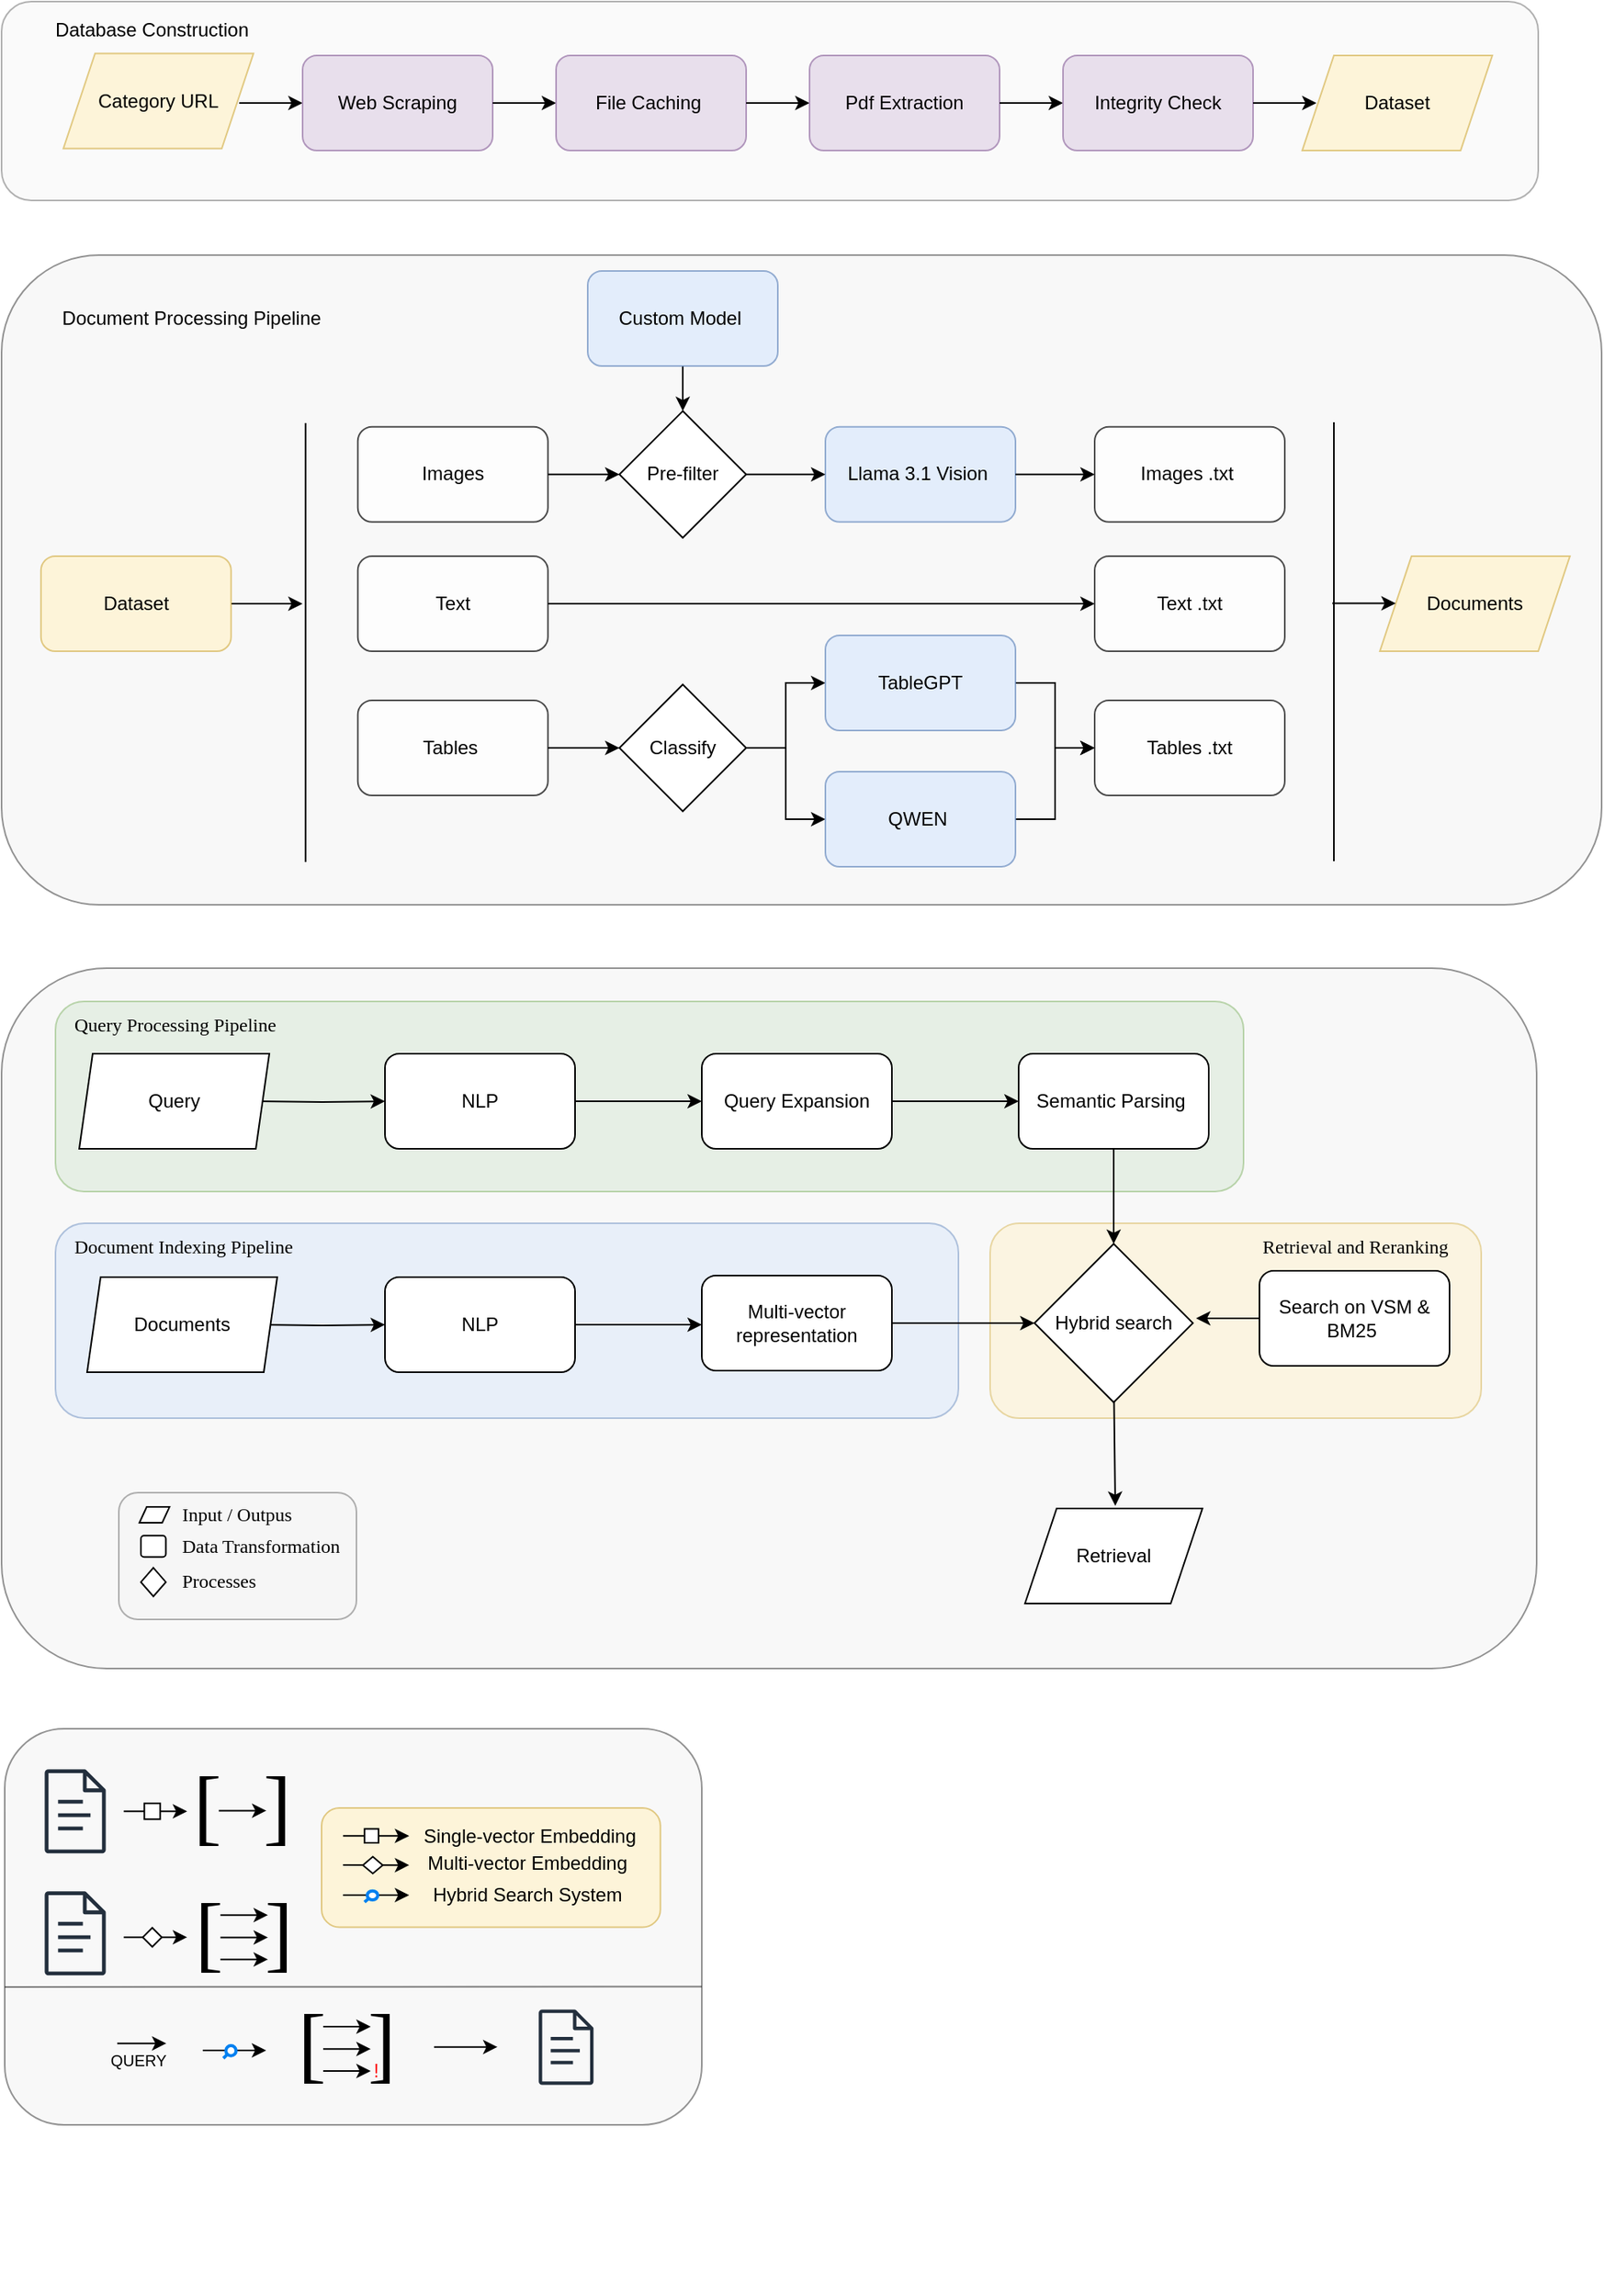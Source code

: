 <mxfile version="27.0.9">
  <diagram name="Página-1" id="9TRWObe3B7G4mXNbDQ2t">
    <mxGraphModel dx="2588" dy="1091" grid="0" gridSize="10" guides="1" tooltips="1" connect="1" arrows="1" fold="1" page="0" pageScale="1" pageWidth="827" pageHeight="1169" math="0" shadow="0">
      <root>
        <mxCell id="0" />
        <mxCell id="1" parent="0" />
        <mxCell id="nS5MFBgoYAv2HSP_2dkH-104" value="" style="rounded=1;whiteSpace=wrap;html=1;fillColor=#f5f5f5;fontColor=#333333;strokeColor=#666666;opacity=70;" parent="1" vertex="1">
          <mxGeometry x="-1120" y="-10" width="1010" height="410" as="geometry" />
        </mxCell>
        <mxCell id="nS5MFBgoYAv2HSP_2dkH-17" value="" style="group" parent="1" vertex="1" connectable="0">
          <mxGeometry x="-1120" y="-170" width="970" height="125.5" as="geometry" />
        </mxCell>
        <mxCell id="nS5MFBgoYAv2HSP_2dkH-12" value="" style="rounded=1;whiteSpace=wrap;html=1;fillColor=#f5f5f5;strokeColor=#666666;opacity=50;fontColor=#333333;" parent="nS5MFBgoYAv2HSP_2dkH-17" vertex="1">
          <mxGeometry width="970" height="125.5" as="geometry" />
        </mxCell>
        <mxCell id="nS5MFBgoYAv2HSP_2dkH-15" value="" style="group" parent="nS5MFBgoYAv2HSP_2dkH-17" vertex="1" connectable="0">
          <mxGeometry x="30" y="34" width="920" height="60" as="geometry" />
        </mxCell>
        <mxCell id="nS5MFBgoYAv2HSP_2dkH-2" value="" style="endArrow=classic;html=1;rounded=0;exitX=1;exitY=0.5;exitDx=0;exitDy=0;" parent="nS5MFBgoYAv2HSP_2dkH-15" edge="1">
          <mxGeometry width="50" height="50" relative="1" as="geometry">
            <mxPoint x="120" y="30.0" as="sourcePoint" />
            <mxPoint x="160" y="30" as="targetPoint" />
          </mxGeometry>
        </mxCell>
        <mxCell id="nS5MFBgoYAv2HSP_2dkH-3" value="Web Scraping" style="rounded=1;whiteSpace=wrap;html=1;fillColor=#e1d5e7;strokeColor=#9673a6;opacity=70;" parent="nS5MFBgoYAv2HSP_2dkH-15" vertex="1">
          <mxGeometry x="160" width="120" height="60" as="geometry" />
        </mxCell>
        <mxCell id="nS5MFBgoYAv2HSP_2dkH-4" value="" style="endArrow=classic;html=1;rounded=0;exitX=1;exitY=0.5;exitDx=0;exitDy=0;" parent="nS5MFBgoYAv2HSP_2dkH-15" edge="1">
          <mxGeometry width="50" height="50" relative="1" as="geometry">
            <mxPoint x="280" y="30" as="sourcePoint" />
            <mxPoint x="320" y="30" as="targetPoint" />
          </mxGeometry>
        </mxCell>
        <mxCell id="nS5MFBgoYAv2HSP_2dkH-5" value="File Caching&amp;nbsp;" style="rounded=1;whiteSpace=wrap;html=1;fillColor=#e1d5e7;strokeColor=#9673a6;opacity=70;" parent="nS5MFBgoYAv2HSP_2dkH-15" vertex="1">
          <mxGeometry x="320" width="120" height="60" as="geometry" />
        </mxCell>
        <mxCell id="nS5MFBgoYAv2HSP_2dkH-6" value="" style="endArrow=classic;html=1;rounded=0;exitX=1;exitY=0.5;exitDx=0;exitDy=0;" parent="nS5MFBgoYAv2HSP_2dkH-15" edge="1">
          <mxGeometry width="50" height="50" relative="1" as="geometry">
            <mxPoint x="440" y="30" as="sourcePoint" />
            <mxPoint x="480" y="30" as="targetPoint" />
          </mxGeometry>
        </mxCell>
        <mxCell id="nS5MFBgoYAv2HSP_2dkH-7" value="Pdf Extraction" style="rounded=1;whiteSpace=wrap;html=1;fillColor=#e1d5e7;strokeColor=#9673a6;opacity=70;" parent="nS5MFBgoYAv2HSP_2dkH-15" vertex="1">
          <mxGeometry x="480" width="120" height="60" as="geometry" />
        </mxCell>
        <mxCell id="nS5MFBgoYAv2HSP_2dkH-8" value="" style="endArrow=classic;html=1;rounded=0;exitX=1;exitY=0.5;exitDx=0;exitDy=0;" parent="nS5MFBgoYAv2HSP_2dkH-15" edge="1">
          <mxGeometry width="50" height="50" relative="1" as="geometry">
            <mxPoint x="600" y="30" as="sourcePoint" />
            <mxPoint x="640" y="30" as="targetPoint" />
          </mxGeometry>
        </mxCell>
        <mxCell id="nS5MFBgoYAv2HSP_2dkH-9" value="Integrity Check&lt;span style=&quot;color: rgba(0, 0, 0, 0); font-family: monospace; font-size: 0px; text-align: start; text-wrap-mode: nowrap;&quot;&gt;%3CmxGraphModel%3E%3Croot%3E%3CmxCell%20id%3D%220%22%2F%3E%3CmxCell%20id%3D%221%22%20parent%3D%220%22%2F%3E%3CmxCell%20id%3D%222%22%20value%3D%22%22%20style%3D%22endArrow%3Dclassic%3Bhtml%3D1%3Brounded%3D0%3BexitX%3D1%3BexitY%3D0.5%3BexitDx%3D0%3BexitDy%3D0%3B%22%20edge%3D%221%22%20parent%3D%221%22%3E%3CmxGeometry%20width%3D%2250%22%20height%3D%2250%22%20relative%3D%221%22%20as%3D%22geometry%22%3E%3CmxPoint%20x%3D%22-480%22%20y%3D%22-10%22%20as%3D%22sourcePoint%22%2F%3E%3CmxPoint%20x%3D%22-440%22%20y%3D%22-10%22%20as%3D%22targetPoint%22%2F%3E%3C%2FmxGeometry%3E%3C%2FmxCell%3E%3CmxCell%20id%3D%223%22%20value%3D%22Web%20Scraping%22%20style%3D%22rounded%3D1%3BwhiteSpace%3Dwrap%3Bhtml%3D1%3B%22%20vertex%3D%221%22%20parent%3D%221%22%3E%3CmxGeometry%20x%3D%22-440%22%20y%3D%22-40%22%20width%3D%22120%22%20height%3D%2260%22%20as%3D%22geometry%22%2F%3E%3C%2FmxCell%3E%3C%2Froot%3E%3C%2FmxGraphModel%3E&lt;/span&gt;" style="rounded=1;whiteSpace=wrap;html=1;fillColor=#e1d5e7;strokeColor=#9673a6;opacity=70;" parent="nS5MFBgoYAv2HSP_2dkH-15" vertex="1">
          <mxGeometry x="640" width="120" height="60" as="geometry" />
        </mxCell>
        <mxCell id="nS5MFBgoYAv2HSP_2dkH-10" value="" style="endArrow=classic;html=1;rounded=0;exitX=1;exitY=0.5;exitDx=0;exitDy=0;" parent="nS5MFBgoYAv2HSP_2dkH-15" edge="1">
          <mxGeometry width="50" height="50" relative="1" as="geometry">
            <mxPoint x="760" y="30" as="sourcePoint" />
            <mxPoint x="800" y="30" as="targetPoint" />
          </mxGeometry>
        </mxCell>
        <mxCell id="nS5MFBgoYAv2HSP_2dkH-16" value="Database Construction" style="text;html=1;align=center;verticalAlign=middle;whiteSpace=wrap;rounded=0;" parent="nS5MFBgoYAv2HSP_2dkH-17" vertex="1">
          <mxGeometry x="20" y="3" width="150" height="30" as="geometry" />
        </mxCell>
        <mxCell id="nS5MFBgoYAv2HSP_2dkH-103" value="Dataset" style="shape=parallelogram;perimeter=parallelogramPerimeter;whiteSpace=wrap;html=1;fixedSize=1;fillColor=#fff2cc;strokeColor=#d6b656;opacity=70;" parent="nS5MFBgoYAv2HSP_2dkH-17" vertex="1">
          <mxGeometry x="821" y="34" width="120" height="60" as="geometry" />
        </mxCell>
        <mxCell id="nS5MFBgoYAv2HSP_2dkH-107" value="Category URL" style="shape=parallelogram;perimeter=parallelogramPerimeter;whiteSpace=wrap;html=1;fixedSize=1;fillColor=#fff2cc;strokeColor=#d6b656;opacity=70;" parent="nS5MFBgoYAv2HSP_2dkH-17" vertex="1">
          <mxGeometry x="39" y="32.75" width="120" height="60" as="geometry" />
        </mxCell>
        <mxCell id="nS5MFBgoYAv2HSP_2dkH-100" style="edgeStyle=orthogonalEdgeStyle;rounded=0;orthogonalLoop=1;jettySize=auto;html=1;" parent="1" source="nS5MFBgoYAv2HSP_2dkH-74" edge="1">
          <mxGeometry relative="1" as="geometry">
            <mxPoint x="-930" y="210" as="targetPoint" />
          </mxGeometry>
        </mxCell>
        <mxCell id="nS5MFBgoYAv2HSP_2dkH-74" value="Dataset" style="rounded=1;whiteSpace=wrap;html=1;fillColor=#fff2cc;strokeColor=#d6b656;opacity=70;" parent="1" vertex="1">
          <mxGeometry x="-1095.13" y="180" width="120" height="60" as="geometry" />
        </mxCell>
        <mxCell id="nS5MFBgoYAv2HSP_2dkH-89" style="edgeStyle=orthogonalEdgeStyle;rounded=0;orthogonalLoop=1;jettySize=auto;html=1;exitX=1;exitY=0.5;exitDx=0;exitDy=0;entryX=0;entryY=0.5;entryDx=0;entryDy=0;" parent="1" source="nS5MFBgoYAv2HSP_2dkH-75" target="nS5MFBgoYAv2HSP_2dkH-78" edge="1">
          <mxGeometry relative="1" as="geometry" />
        </mxCell>
        <mxCell id="nS5MFBgoYAv2HSP_2dkH-75" value="Images" style="rounded=1;whiteSpace=wrap;html=1;opacity=70;" parent="1" vertex="1">
          <mxGeometry x="-895.13" y="98.4" width="120" height="60" as="geometry" />
        </mxCell>
        <mxCell id="nS5MFBgoYAv2HSP_2dkH-76" value="Llama 3.1 Vision&amp;nbsp;" style="rounded=1;whiteSpace=wrap;html=1;opacity=70;fillColor=#dae8fc;strokeColor=#6c8ebf;" parent="1" vertex="1">
          <mxGeometry x="-600.0" y="98.4" width="120" height="60" as="geometry" />
        </mxCell>
        <mxCell id="nS5MFBgoYAv2HSP_2dkH-77" value="Images .txt&amp;nbsp;" style="rounded=1;whiteSpace=wrap;html=1;opacity=70;" parent="1" vertex="1">
          <mxGeometry x="-430.0" y="98.4" width="120" height="60" as="geometry" />
        </mxCell>
        <mxCell id="nS5MFBgoYAv2HSP_2dkH-91" style="edgeStyle=orthogonalEdgeStyle;rounded=0;orthogonalLoop=1;jettySize=auto;html=1;exitX=1;exitY=0.5;exitDx=0;exitDy=0;entryX=0;entryY=0.5;entryDx=0;entryDy=0;" parent="1" source="nS5MFBgoYAv2HSP_2dkH-78" target="nS5MFBgoYAv2HSP_2dkH-76" edge="1">
          <mxGeometry relative="1" as="geometry" />
        </mxCell>
        <mxCell id="nS5MFBgoYAv2HSP_2dkH-78" value="Pre-filter" style="rhombus;whiteSpace=wrap;html=1;" parent="1" vertex="1">
          <mxGeometry x="-730.0" y="88.4" width="80" height="80" as="geometry" />
        </mxCell>
        <mxCell id="nS5MFBgoYAv2HSP_2dkH-87" value="" style="endArrow=none;html=1;rounded=0;" parent="1" edge="1">
          <mxGeometry width="50" height="50" relative="1" as="geometry">
            <mxPoint x="-928.13" y="373" as="sourcePoint" />
            <mxPoint x="-928.13" y="96" as="targetPoint" />
          </mxGeometry>
        </mxCell>
        <mxCell id="nS5MFBgoYAv2HSP_2dkH-90" style="edgeStyle=orthogonalEdgeStyle;rounded=0;orthogonalLoop=1;jettySize=auto;html=1;entryX=0.5;entryY=0;entryDx=0;entryDy=0;" parent="1" source="nS5MFBgoYAv2HSP_2dkH-88" target="nS5MFBgoYAv2HSP_2dkH-78" edge="1">
          <mxGeometry relative="1" as="geometry" />
        </mxCell>
        <mxCell id="nS5MFBgoYAv2HSP_2dkH-88" value="Custom Model&amp;nbsp;" style="rounded=1;whiteSpace=wrap;html=1;opacity=70;fillColor=#dae8fc;strokeColor=#6c8ebf;" parent="1" vertex="1">
          <mxGeometry x="-750.0" y="1.421e-14" width="120" height="60" as="geometry" />
        </mxCell>
        <mxCell id="nS5MFBgoYAv2HSP_2dkH-92" style="edgeStyle=orthogonalEdgeStyle;rounded=0;orthogonalLoop=1;jettySize=auto;html=1;entryX=0;entryY=0.5;entryDx=0;entryDy=0;" parent="1" source="nS5MFBgoYAv2HSP_2dkH-76" target="nS5MFBgoYAv2HSP_2dkH-77" edge="1">
          <mxGeometry relative="1" as="geometry" />
        </mxCell>
        <mxCell id="nS5MFBgoYAv2HSP_2dkH-99" value="" style="endArrow=none;html=1;rounded=0;" parent="1" edge="1">
          <mxGeometry width="50" height="50" relative="1" as="geometry">
            <mxPoint x="-279.0" y="372.5" as="sourcePoint" />
            <mxPoint x="-279.0" y="95.5" as="targetPoint" />
          </mxGeometry>
        </mxCell>
        <mxCell id="nS5MFBgoYAv2HSP_2dkH-102" value="Documents" style="shape=parallelogram;perimeter=parallelogramPerimeter;whiteSpace=wrap;html=1;fixedSize=1;fillColor=#fff2cc;strokeColor=#d6b656;opacity=70;" parent="1" vertex="1">
          <mxGeometry x="-250.0" y="180" width="120" height="60" as="geometry" />
        </mxCell>
        <mxCell id="nS5MFBgoYAv2HSP_2dkH-106" value="" style="group" parent="1" vertex="1" connectable="0">
          <mxGeometry x="-1120" y="440" width="984" height="442" as="geometry" />
        </mxCell>
        <mxCell id="nS5MFBgoYAv2HSP_2dkH-105" value="" style="rounded=1;whiteSpace=wrap;html=1;fillColor=#f5f5f5;fontColor=#333333;strokeColor=#666666;opacity=70;" parent="nS5MFBgoYAv2HSP_2dkH-106" vertex="1">
          <mxGeometry width="969" height="442" as="geometry" />
        </mxCell>
        <mxCell id="yw5ZTXZxJuVr07QJM9iA-20" value="" style="rounded=1;whiteSpace=wrap;html=1;fillColor=#fff2cc;strokeColor=#d6b656;opacity=50;" parent="nS5MFBgoYAv2HSP_2dkH-106" vertex="1">
          <mxGeometry x="624" y="161" width="310" height="123" as="geometry" />
        </mxCell>
        <mxCell id="yw5ZTXZxJuVr07QJM9iA-15" value="" style="rounded=1;whiteSpace=wrap;html=1;fillColor=#dae8fc;strokeColor=#6c8ebf;opacity=50;" parent="nS5MFBgoYAv2HSP_2dkH-106" vertex="1">
          <mxGeometry x="34" y="161" width="570" height="123" as="geometry" />
        </mxCell>
        <mxCell id="yw5ZTXZxJuVr07QJM9iA-14" value="" style="rounded=1;whiteSpace=wrap;html=1;fillColor=#d5e8d4;strokeColor=#82b366;opacity=50;" parent="nS5MFBgoYAv2HSP_2dkH-106" vertex="1">
          <mxGeometry x="34" y="21" width="750" height="120" as="geometry" />
        </mxCell>
        <mxCell id="hebp3AqILq5Dc4OE-bSa-18" style="edgeStyle=orthogonalEdgeStyle;rounded=0;orthogonalLoop=1;jettySize=auto;html=1;exitX=1;exitY=0.5;exitDx=0;exitDy=0;entryX=0;entryY=0.5;entryDx=0;entryDy=0;" parent="nS5MFBgoYAv2HSP_2dkH-106" source="hebp3AqILq5Dc4OE-bSa-4" target="yw5ZTXZxJuVr07QJM9iA-11" edge="1">
          <mxGeometry relative="1" as="geometry">
            <mxPoint x="642" y="224" as="targetPoint" />
          </mxGeometry>
        </mxCell>
        <mxCell id="hebp3AqILq5Dc4OE-bSa-4" value="Multi-vector&lt;div&gt;representation&lt;/div&gt;" style="rounded=1;whiteSpace=wrap;html=1;" parent="nS5MFBgoYAv2HSP_2dkH-106" vertex="1">
          <mxGeometry x="442" y="194" width="120" height="60" as="geometry" />
        </mxCell>
        <mxCell id="hebp3AqILq5Dc4OE-bSa-6" style="edgeStyle=orthogonalEdgeStyle;rounded=0;orthogonalLoop=1;jettySize=auto;html=1;" parent="nS5MFBgoYAv2HSP_2dkH-106" target="hebp3AqILq5Dc4OE-bSa-7" edge="1">
          <mxGeometry relative="1" as="geometry">
            <mxPoint x="252" y="84" as="targetPoint" />
            <mxPoint x="162" y="84" as="sourcePoint" />
          </mxGeometry>
        </mxCell>
        <mxCell id="hebp3AqILq5Dc4OE-bSa-9" value="" style="edgeStyle=orthogonalEdgeStyle;rounded=0;orthogonalLoop=1;jettySize=auto;html=1;" parent="nS5MFBgoYAv2HSP_2dkH-106" source="hebp3AqILq5Dc4OE-bSa-7" target="hebp3AqILq5Dc4OE-bSa-8" edge="1">
          <mxGeometry relative="1" as="geometry" />
        </mxCell>
        <mxCell id="hebp3AqILq5Dc4OE-bSa-7" value="NLP" style="rounded=1;whiteSpace=wrap;html=1;" parent="nS5MFBgoYAv2HSP_2dkH-106" vertex="1">
          <mxGeometry x="242" y="54" width="120" height="60" as="geometry" />
        </mxCell>
        <mxCell id="hebp3AqILq5Dc4OE-bSa-11" value="" style="edgeStyle=orthogonalEdgeStyle;rounded=0;orthogonalLoop=1;jettySize=auto;html=1;" parent="nS5MFBgoYAv2HSP_2dkH-106" source="hebp3AqILq5Dc4OE-bSa-8" target="hebp3AqILq5Dc4OE-bSa-10" edge="1">
          <mxGeometry relative="1" as="geometry" />
        </mxCell>
        <mxCell id="hebp3AqILq5Dc4OE-bSa-8" value="Query Expansion" style="whiteSpace=wrap;html=1;rounded=1;" parent="nS5MFBgoYAv2HSP_2dkH-106" vertex="1">
          <mxGeometry x="442" y="54" width="120" height="60" as="geometry" />
        </mxCell>
        <mxCell id="hebp3AqILq5Dc4OE-bSa-16" style="edgeStyle=orthogonalEdgeStyle;rounded=0;orthogonalLoop=1;jettySize=auto;html=1;exitX=0.5;exitY=1;exitDx=0;exitDy=0;entryX=0.5;entryY=0;entryDx=0;entryDy=0;" parent="nS5MFBgoYAv2HSP_2dkH-106" source="hebp3AqILq5Dc4OE-bSa-10" target="yw5ZTXZxJuVr07QJM9iA-11" edge="1">
          <mxGeometry relative="1" as="geometry">
            <mxPoint x="702" y="171" as="targetPoint" />
          </mxGeometry>
        </mxCell>
        <mxCell id="hebp3AqILq5Dc4OE-bSa-10" value="Semantic Parsing&amp;nbsp;" style="whiteSpace=wrap;html=1;rounded=1;" parent="nS5MFBgoYAv2HSP_2dkH-106" vertex="1">
          <mxGeometry x="642" y="54" width="120" height="60" as="geometry" />
        </mxCell>
        <mxCell id="hebp3AqILq5Dc4OE-bSa-23" value="" style="edgeStyle=orthogonalEdgeStyle;rounded=0;orthogonalLoop=1;jettySize=auto;html=1;entryX=0.509;entryY=-0.028;entryDx=0;entryDy=0;entryPerimeter=0;" parent="nS5MFBgoYAv2HSP_2dkH-106" target="yw5ZTXZxJuVr07QJM9iA-12" edge="1">
          <mxGeometry relative="1" as="geometry">
            <mxPoint x="702" y="254" as="sourcePoint" />
            <mxPoint x="702.034" y="334" as="targetPoint" />
          </mxGeometry>
        </mxCell>
        <mxCell id="yw5ZTXZxJuVr07QJM9iA-6" style="edgeStyle=orthogonalEdgeStyle;rounded=0;orthogonalLoop=1;jettySize=auto;html=1;" parent="nS5MFBgoYAv2HSP_2dkH-106" target="yw5ZTXZxJuVr07QJM9iA-8" edge="1">
          <mxGeometry relative="1" as="geometry">
            <mxPoint x="252" y="225" as="targetPoint" />
            <mxPoint x="162" y="225" as="sourcePoint" />
          </mxGeometry>
        </mxCell>
        <mxCell id="yw5ZTXZxJuVr07QJM9iA-7" value="" style="edgeStyle=orthogonalEdgeStyle;rounded=0;orthogonalLoop=1;jettySize=auto;html=1;" parent="nS5MFBgoYAv2HSP_2dkH-106" source="yw5ZTXZxJuVr07QJM9iA-8" edge="1">
          <mxGeometry relative="1" as="geometry">
            <mxPoint x="442" y="225" as="targetPoint" />
          </mxGeometry>
        </mxCell>
        <mxCell id="yw5ZTXZxJuVr07QJM9iA-8" value="NLP" style="rounded=1;whiteSpace=wrap;html=1;" parent="nS5MFBgoYAv2HSP_2dkH-106" vertex="1">
          <mxGeometry x="242" y="195" width="120" height="60" as="geometry" />
        </mxCell>
        <mxCell id="yw5ZTXZxJuVr07QJM9iA-9" value="Documents" style="shape=parallelogram;perimeter=parallelogramPerimeter;whiteSpace=wrap;html=1;fixedSize=1;size=8.5;" parent="nS5MFBgoYAv2HSP_2dkH-106" vertex="1">
          <mxGeometry x="54" y="195" width="120" height="60" as="geometry" />
        </mxCell>
        <mxCell id="yw5ZTXZxJuVr07QJM9iA-11" value="Hybrid search" style="rhombus;whiteSpace=wrap;html=1;" parent="nS5MFBgoYAv2HSP_2dkH-106" vertex="1">
          <mxGeometry x="652" y="174" width="100" height="100" as="geometry" />
        </mxCell>
        <mxCell id="yw5ZTXZxJuVr07QJM9iA-12" value="&lt;span style=&quot;color: rgb(0, 0, 0); font-family: Helvetica; font-size: 12px; font-style: normal; font-variant-ligatures: normal; font-variant-caps: normal; font-weight: 400; letter-spacing: normal; orphans: 2; text-align: center; text-indent: 0px; text-transform: none; widows: 2; word-spacing: 0px; -webkit-text-stroke-width: 0px; white-space: normal; text-decoration-thickness: initial; text-decoration-style: initial; text-decoration-color: initial; float: none; display: inline !important;&quot;&gt;Retrieval&lt;/span&gt;" style="shape=parallelogram;perimeter=parallelogramPerimeter;whiteSpace=wrap;html=1;fixedSize=1;" parent="nS5MFBgoYAv2HSP_2dkH-106" vertex="1">
          <mxGeometry x="646" y="341" width="112" height="60" as="geometry" />
        </mxCell>
        <mxCell id="yw5ZTXZxJuVr07QJM9iA-18" style="edgeStyle=orthogonalEdgeStyle;rounded=0;orthogonalLoop=1;jettySize=auto;html=1;exitX=0;exitY=0.5;exitDx=0;exitDy=0;" parent="nS5MFBgoYAv2HSP_2dkH-106" source="yw5ZTXZxJuVr07QJM9iA-16" edge="1">
          <mxGeometry relative="1" as="geometry">
            <mxPoint x="754" y="221" as="targetPoint" />
          </mxGeometry>
        </mxCell>
        <mxCell id="yw5ZTXZxJuVr07QJM9iA-16" value="Search on VSM &amp;amp; BM25&amp;nbsp;" style="rounded=1;whiteSpace=wrap;html=1;" parent="nS5MFBgoYAv2HSP_2dkH-106" vertex="1">
          <mxGeometry x="794" y="191" width="120" height="60" as="geometry" />
        </mxCell>
        <mxCell id="yw5ZTXZxJuVr07QJM9iA-33" value="&lt;font face=&quot;Garamond&quot;&gt;Query Processing Pipeline&lt;/font&gt;" style="text;html=1;align=left;verticalAlign=middle;whiteSpace=wrap;rounded=0;" parent="nS5MFBgoYAv2HSP_2dkH-106" vertex="1">
          <mxGeometry x="44" y="21" width="190" height="30" as="geometry" />
        </mxCell>
        <mxCell id="yw5ZTXZxJuVr07QJM9iA-37" value="&lt;font face=&quot;Garamond&quot;&gt;Document Indexing Pipeline&lt;/font&gt;" style="text;html=1;align=left;verticalAlign=middle;whiteSpace=wrap;rounded=0;" parent="nS5MFBgoYAv2HSP_2dkH-106" vertex="1">
          <mxGeometry x="44" y="161" width="190" height="30" as="geometry" />
        </mxCell>
        <mxCell id="yw5ZTXZxJuVr07QJM9iA-39" value="" style="group" parent="nS5MFBgoYAv2HSP_2dkH-106" vertex="1" connectable="0">
          <mxGeometry x="74" y="331" width="175" height="80" as="geometry" />
        </mxCell>
        <mxCell id="yw5ZTXZxJuVr07QJM9iA-22" value="" style="rounded=1;whiteSpace=wrap;html=1;fillColor=#f5f5f5;strokeColor=#666666;opacity=50;fontColor=#333333;" parent="yw5ZTXZxJuVr07QJM9iA-39" vertex="1">
          <mxGeometry width="150" height="80" as="geometry" />
        </mxCell>
        <mxCell id="yw5ZTXZxJuVr07QJM9iA-38" value="" style="group" parent="yw5ZTXZxJuVr07QJM9iA-39" vertex="1" connectable="0">
          <mxGeometry x="10" width="130" height="70" as="geometry" />
        </mxCell>
        <mxCell id="yw5ZTXZxJuVr07QJM9iA-24" value="&lt;font face=&quot;Times New Roman&quot;&gt;Input / Outpus&lt;/font&gt;" style="text;html=1;align=left;verticalAlign=middle;whiteSpace=wrap;rounded=0;" parent="yw5ZTXZxJuVr07QJM9iA-38" vertex="1">
          <mxGeometry x="27.576" width="78.788" height="27.097" as="geometry" />
        </mxCell>
        <mxCell id="yw5ZTXZxJuVr07QJM9iA-25" value="" style="rounded=1;whiteSpace=wrap;html=1;" parent="yw5ZTXZxJuVr07QJM9iA-38" vertex="1">
          <mxGeometry x="3.939" y="27.097" width="15.758" height="13.548" as="geometry" />
        </mxCell>
        <mxCell id="yw5ZTXZxJuVr07QJM9iA-26" value="&lt;font face=&quot;Times New Roman&quot;&gt;Data Transformation&lt;/font&gt;" style="text;html=1;align=left;verticalAlign=middle;whiteSpace=wrap;rounded=0;" parent="yw5ZTXZxJuVr07QJM9iA-38" vertex="1">
          <mxGeometry x="27.576" y="20.323" width="102.424" height="27.097" as="geometry" />
        </mxCell>
        <mxCell id="yw5ZTXZxJuVr07QJM9iA-27" value="" style="rhombus;whiteSpace=wrap;html=1;" parent="yw5ZTXZxJuVr07QJM9iA-38" vertex="1">
          <mxGeometry x="3.939" y="47.419" width="15.758" height="18.065" as="geometry" />
        </mxCell>
        <mxCell id="yw5ZTXZxJuVr07QJM9iA-28" value="&lt;font face=&quot;Times New Roman&quot;&gt;Processes&lt;/font&gt;" style="text;html=1;align=left;verticalAlign=middle;whiteSpace=wrap;rounded=0;" parent="yw5ZTXZxJuVr07QJM9iA-38" vertex="1">
          <mxGeometry x="27.576" y="42.903" width="102.424" height="27.097" as="geometry" />
        </mxCell>
        <mxCell id="yw5ZTXZxJuVr07QJM9iA-23" value="" style="shape=parallelogram;perimeter=parallelogramPerimeter;whiteSpace=wrap;html=1;fixedSize=1;size=4.606;" parent="yw5ZTXZxJuVr07QJM9iA-39" vertex="1">
          <mxGeometry x="13" y="9.03" width="19" height="9.97" as="geometry" />
        </mxCell>
        <mxCell id="yw5ZTXZxJuVr07QJM9iA-40" value="&lt;font face=&quot;Garamond&quot;&gt;Retrieval and Reranking&lt;/font&gt;" style="text;html=1;align=left;verticalAlign=middle;whiteSpace=wrap;rounded=0;" parent="nS5MFBgoYAv2HSP_2dkH-106" vertex="1">
          <mxGeometry x="794" y="161" width="190" height="30" as="geometry" />
        </mxCell>
        <mxCell id="n20mqIKClPKYK3VZIiLq-1" value="Query" style="shape=parallelogram;perimeter=parallelogramPerimeter;whiteSpace=wrap;html=1;fixedSize=1;size=8.5;" vertex="1" parent="nS5MFBgoYAv2HSP_2dkH-106">
          <mxGeometry x="49" y="54" width="120" height="60" as="geometry" />
        </mxCell>
        <mxCell id="nS5MFBgoYAv2HSP_2dkH-108" value="" style="group" parent="1" vertex="1" connectable="0">
          <mxGeometry x="-895.13" y="180" width="585.13" height="60" as="geometry" />
        </mxCell>
        <mxCell id="nS5MFBgoYAv2HSP_2dkH-93" style="edgeStyle=orthogonalEdgeStyle;rounded=0;orthogonalLoop=1;jettySize=auto;html=1;entryX=0;entryY=0.5;entryDx=0;entryDy=0;" parent="nS5MFBgoYAv2HSP_2dkH-108" source="nS5MFBgoYAv2HSP_2dkH-79" target="nS5MFBgoYAv2HSP_2dkH-80" edge="1">
          <mxGeometry relative="1" as="geometry" />
        </mxCell>
        <mxCell id="nS5MFBgoYAv2HSP_2dkH-79" value="Text" style="rounded=1;whiteSpace=wrap;html=1;opacity=70;" parent="nS5MFBgoYAv2HSP_2dkH-108" vertex="1">
          <mxGeometry width="120" height="60" as="geometry" />
        </mxCell>
        <mxCell id="nS5MFBgoYAv2HSP_2dkH-80" value="Text .txt" style="rounded=1;whiteSpace=wrap;html=1;opacity=70;" parent="nS5MFBgoYAv2HSP_2dkH-108" vertex="1">
          <mxGeometry x="465.13" width="120" height="60" as="geometry" />
        </mxCell>
        <mxCell id="nS5MFBgoYAv2HSP_2dkH-109" value="" style="group" parent="1" vertex="1" connectable="0">
          <mxGeometry x="-895.13" y="230" width="585.13" height="146" as="geometry" />
        </mxCell>
        <mxCell id="nS5MFBgoYAv2HSP_2dkH-94" style="edgeStyle=orthogonalEdgeStyle;rounded=0;orthogonalLoop=1;jettySize=auto;html=1;entryX=0;entryY=0.5;entryDx=0;entryDy=0;" parent="nS5MFBgoYAv2HSP_2dkH-109" source="nS5MFBgoYAv2HSP_2dkH-82" target="nS5MFBgoYAv2HSP_2dkH-83" edge="1">
          <mxGeometry relative="1" as="geometry" />
        </mxCell>
        <mxCell id="nS5MFBgoYAv2HSP_2dkH-82" value="Tables&amp;nbsp;" style="rounded=1;whiteSpace=wrap;html=1;opacity=70;" parent="nS5MFBgoYAv2HSP_2dkH-109" vertex="1">
          <mxGeometry y="41" width="120" height="60" as="geometry" />
        </mxCell>
        <mxCell id="nS5MFBgoYAv2HSP_2dkH-95" style="edgeStyle=orthogonalEdgeStyle;rounded=0;orthogonalLoop=1;jettySize=auto;html=1;entryX=0;entryY=0.5;entryDx=0;entryDy=0;" parent="nS5MFBgoYAv2HSP_2dkH-109" source="nS5MFBgoYAv2HSP_2dkH-83" target="nS5MFBgoYAv2HSP_2dkH-84" edge="1">
          <mxGeometry relative="1" as="geometry" />
        </mxCell>
        <mxCell id="nS5MFBgoYAv2HSP_2dkH-96" style="edgeStyle=orthogonalEdgeStyle;rounded=0;orthogonalLoop=1;jettySize=auto;html=1;entryX=0;entryY=0.5;entryDx=0;entryDy=0;" parent="nS5MFBgoYAv2HSP_2dkH-109" source="nS5MFBgoYAv2HSP_2dkH-83" target="nS5MFBgoYAv2HSP_2dkH-85" edge="1">
          <mxGeometry relative="1" as="geometry" />
        </mxCell>
        <mxCell id="nS5MFBgoYAv2HSP_2dkH-83" value="Classify" style="rhombus;whiteSpace=wrap;html=1;" parent="nS5MFBgoYAv2HSP_2dkH-109" vertex="1">
          <mxGeometry x="165.13" y="31" width="80" height="80" as="geometry" />
        </mxCell>
        <mxCell id="nS5MFBgoYAv2HSP_2dkH-98" style="edgeStyle=orthogonalEdgeStyle;rounded=0;orthogonalLoop=1;jettySize=auto;html=1;entryX=0;entryY=0.5;entryDx=0;entryDy=0;" parent="nS5MFBgoYAv2HSP_2dkH-109" source="nS5MFBgoYAv2HSP_2dkH-84" target="nS5MFBgoYAv2HSP_2dkH-86" edge="1">
          <mxGeometry relative="1" as="geometry" />
        </mxCell>
        <mxCell id="nS5MFBgoYAv2HSP_2dkH-84" value="TableGPT" style="rounded=1;whiteSpace=wrap;html=1;opacity=70;fillColor=#dae8fc;strokeColor=#6c8ebf;" parent="nS5MFBgoYAv2HSP_2dkH-109" vertex="1">
          <mxGeometry x="295.13" width="120" height="60" as="geometry" />
        </mxCell>
        <mxCell id="nS5MFBgoYAv2HSP_2dkH-97" style="edgeStyle=orthogonalEdgeStyle;rounded=0;orthogonalLoop=1;jettySize=auto;html=1;" parent="nS5MFBgoYAv2HSP_2dkH-109" source="nS5MFBgoYAv2HSP_2dkH-85" target="nS5MFBgoYAv2HSP_2dkH-86" edge="1">
          <mxGeometry relative="1" as="geometry" />
        </mxCell>
        <mxCell id="nS5MFBgoYAv2HSP_2dkH-85" value="QWEN&amp;nbsp;" style="rounded=1;whiteSpace=wrap;html=1;opacity=70;fillColor=#dae8fc;strokeColor=#6c8ebf;" parent="nS5MFBgoYAv2HSP_2dkH-109" vertex="1">
          <mxGeometry x="295.13" y="86" width="120" height="60" as="geometry" />
        </mxCell>
        <mxCell id="nS5MFBgoYAv2HSP_2dkH-86" value="Tables .txt" style="rounded=1;whiteSpace=wrap;html=1;opacity=70;" parent="nS5MFBgoYAv2HSP_2dkH-109" vertex="1">
          <mxGeometry x="465.13" y="41" width="120" height="60" as="geometry" />
        </mxCell>
        <mxCell id="nS5MFBgoYAv2HSP_2dkH-110" value="" style="endArrow=classic;html=1;rounded=0;" parent="1" edge="1">
          <mxGeometry width="50" height="50" relative="1" as="geometry">
            <mxPoint x="-280" y="209.79" as="sourcePoint" />
            <mxPoint x="-240" y="209.79" as="targetPoint" />
          </mxGeometry>
        </mxCell>
        <mxCell id="nS5MFBgoYAv2HSP_2dkH-112" value="Document Processing Pipeline" style="text;html=1;align=center;verticalAlign=middle;whiteSpace=wrap;rounded=0;" parent="1" vertex="1">
          <mxGeometry x="-1095.13" y="15" width="190" height="30" as="geometry" />
        </mxCell>
        <mxCell id="nS5MFBgoYAv2HSP_2dkH-113" value="" style="group" parent="1" vertex="1" connectable="0">
          <mxGeometry x="-940" y="980" width="555" height="297" as="geometry" />
        </mxCell>
        <mxCell id="nS5MFBgoYAv2HSP_2dkH-73" value="" style="rounded=1;whiteSpace=wrap;html=1;fillColor=#f5f5f5;fontColor=#333333;strokeColor=#666666;opacity=70;" parent="nS5MFBgoYAv2HSP_2dkH-113" vertex="1">
          <mxGeometry x="-178" y="-60" width="440" height="250" as="geometry" />
        </mxCell>
        <mxCell id="nS5MFBgoYAv2HSP_2dkH-115" value="" style="group" parent="nS5MFBgoYAv2HSP_2dkH-113" vertex="1" connectable="0">
          <mxGeometry x="-156" y="-40" width="391.87" height="211.61" as="geometry" />
        </mxCell>
        <mxCell id="nS5MFBgoYAv2HSP_2dkH-21" value="" style="sketch=0;outlineConnect=0;fontColor=#232F3E;gradientColor=none;fillColor=#232F3D;strokeColor=none;dashed=0;verticalLabelPosition=bottom;verticalAlign=top;align=center;html=1;fontSize=12;fontStyle=0;aspect=fixed;pointerEvents=1;shape=mxgraph.aws4.document;" parent="nS5MFBgoYAv2HSP_2dkH-115" vertex="1">
          <mxGeometry x="3.13" y="82.61" width="38.73" height="53" as="geometry" />
        </mxCell>
        <mxCell id="nS5MFBgoYAv2HSP_2dkH-32" value="" style="sketch=0;outlineConnect=0;fontColor=#232F3E;gradientColor=none;fillColor=#232F3D;strokeColor=none;dashed=0;verticalLabelPosition=bottom;verticalAlign=top;align=center;html=1;fontSize=12;fontStyle=0;aspect=fixed;pointerEvents=1;shape=mxgraph.aws4.document;" parent="nS5MFBgoYAv2HSP_2dkH-115" vertex="1">
          <mxGeometry x="3.13" y="5.61" width="38.73" height="53" as="geometry" />
        </mxCell>
        <mxCell id="nS5MFBgoYAv2HSP_2dkH-36" value="" style="group" parent="nS5MFBgoYAv2HSP_2dkH-115" vertex="1" connectable="0">
          <mxGeometry x="53.13" y="27.11" width="40" height="10" as="geometry" />
        </mxCell>
        <mxCell id="nS5MFBgoYAv2HSP_2dkH-19" value="" style="endArrow=classic;html=1;rounded=0;" parent="nS5MFBgoYAv2HSP_2dkH-36" edge="1">
          <mxGeometry width="50" height="50" relative="1" as="geometry">
            <mxPoint y="5.0" as="sourcePoint" />
            <mxPoint x="40" y="5.04" as="targetPoint" />
          </mxGeometry>
        </mxCell>
        <mxCell id="nS5MFBgoYAv2HSP_2dkH-34" value="" style="whiteSpace=wrap;html=1;aspect=fixed;" parent="nS5MFBgoYAv2HSP_2dkH-36" vertex="1">
          <mxGeometry x="13" width="10" height="10" as="geometry" />
        </mxCell>
        <mxCell id="nS5MFBgoYAv2HSP_2dkH-37" value="" style="group" parent="nS5MFBgoYAv2HSP_2dkH-115" vertex="1" connectable="0">
          <mxGeometry x="53.13" y="105.61" width="40" height="12" as="geometry" />
        </mxCell>
        <mxCell id="nS5MFBgoYAv2HSP_2dkH-22" value="" style="endArrow=classic;html=1;rounded=0;" parent="nS5MFBgoYAv2HSP_2dkH-37" edge="1">
          <mxGeometry width="50" height="50" relative="1" as="geometry">
            <mxPoint y="5.96" as="sourcePoint" />
            <mxPoint x="40" y="6" as="targetPoint" />
          </mxGeometry>
        </mxCell>
        <mxCell id="nS5MFBgoYAv2HSP_2dkH-33" value="" style="rhombus;whiteSpace=wrap;html=1;" parent="nS5MFBgoYAv2HSP_2dkH-37" vertex="1">
          <mxGeometry x="12" width="12" height="12" as="geometry" />
        </mxCell>
        <mxCell id="nS5MFBgoYAv2HSP_2dkH-38" value="" style="group" parent="nS5MFBgoYAv2HSP_2dkH-115" vertex="1" connectable="0">
          <mxGeometry x="94.13" y="82.61" width="70" height="51.79" as="geometry" />
        </mxCell>
        <mxCell id="nS5MFBgoYAv2HSP_2dkH-23" value="&lt;font style=&quot;font-size: 53px;&quot; face=&quot;Garamond&quot;&gt;[&amp;nbsp; ]&lt;/font&gt;" style="text;html=1;align=center;verticalAlign=middle;whiteSpace=wrap;rounded=0;" parent="nS5MFBgoYAv2HSP_2dkH-38" vertex="1">
          <mxGeometry width="70" height="51.79" as="geometry" />
        </mxCell>
        <mxCell id="nS5MFBgoYAv2HSP_2dkH-25" value="" style="endArrow=classic;html=1;rounded=0;" parent="nS5MFBgoYAv2HSP_2dkH-38" edge="1">
          <mxGeometry width="50" height="50" relative="1" as="geometry">
            <mxPoint x="20" y="15" as="sourcePoint" />
            <mxPoint x="50" y="15" as="targetPoint" />
          </mxGeometry>
        </mxCell>
        <mxCell id="nS5MFBgoYAv2HSP_2dkH-26" value="" style="endArrow=classic;html=1;rounded=0;" parent="nS5MFBgoYAv2HSP_2dkH-38" edge="1">
          <mxGeometry width="50" height="50" relative="1" as="geometry">
            <mxPoint x="20" y="29.09" as="sourcePoint" />
            <mxPoint x="50" y="29.09" as="targetPoint" />
          </mxGeometry>
        </mxCell>
        <mxCell id="nS5MFBgoYAv2HSP_2dkH-27" value="" style="endArrow=classic;html=1;rounded=0;" parent="nS5MFBgoYAv2HSP_2dkH-38" edge="1">
          <mxGeometry width="50" height="50" relative="1" as="geometry">
            <mxPoint x="20" y="43" as="sourcePoint" />
            <mxPoint x="50" y="43" as="targetPoint" />
          </mxGeometry>
        </mxCell>
        <mxCell id="nS5MFBgoYAv2HSP_2dkH-39" value="" style="group" parent="nS5MFBgoYAv2HSP_2dkH-115" vertex="1" connectable="0">
          <mxGeometry x="93.13" y="2.61" width="70" height="51.79" as="geometry" />
        </mxCell>
        <mxCell id="nS5MFBgoYAv2HSP_2dkH-28" value="&lt;font style=&quot;font-size: 53px;&quot; face=&quot;Garamond&quot;&gt;[&amp;nbsp; ]&lt;/font&gt;" style="text;html=1;align=center;verticalAlign=middle;whiteSpace=wrap;rounded=0;" parent="nS5MFBgoYAv2HSP_2dkH-39" vertex="1">
          <mxGeometry width="70" height="51.79" as="geometry" />
        </mxCell>
        <mxCell id="nS5MFBgoYAv2HSP_2dkH-30" value="" style="endArrow=classic;html=1;rounded=0;" parent="nS5MFBgoYAv2HSP_2dkH-39" edge="1">
          <mxGeometry width="50" height="50" relative="1" as="geometry">
            <mxPoint x="20" y="29.09" as="sourcePoint" />
            <mxPoint x="50" y="29.09" as="targetPoint" />
          </mxGeometry>
        </mxCell>
        <mxCell id="nS5MFBgoYAv2HSP_2dkH-52" value="" style="endArrow=classic;html=1;rounded=0;" parent="nS5MFBgoYAv2HSP_2dkH-115" edge="1">
          <mxGeometry width="50" height="50" relative="1" as="geometry">
            <mxPoint x="249.0" y="180.82" as="sourcePoint" />
            <mxPoint x="289.0" y="180.86" as="targetPoint" />
          </mxGeometry>
        </mxCell>
        <mxCell id="nS5MFBgoYAv2HSP_2dkH-47" value="" style="group" parent="nS5MFBgoYAv2HSP_2dkH-113" vertex="1" connectable="0">
          <mxGeometry x="3.0" y="113.0" width="70" height="56" as="geometry" />
        </mxCell>
        <mxCell id="nS5MFBgoYAv2HSP_2dkH-49" value="" style="endArrow=classic;html=1;rounded=0;" parent="nS5MFBgoYAv2HSP_2dkH-47" edge="1">
          <mxGeometry width="50" height="50" relative="1" as="geometry">
            <mxPoint x="20" y="15" as="sourcePoint" />
            <mxPoint x="50" y="15" as="targetPoint" />
          </mxGeometry>
        </mxCell>
        <mxCell id="nS5MFBgoYAv2HSP_2dkH-50" value="" style="endArrow=classic;html=1;rounded=0;" parent="nS5MFBgoYAv2HSP_2dkH-47" edge="1">
          <mxGeometry width="50" height="50" relative="1" as="geometry">
            <mxPoint x="20" y="29.09" as="sourcePoint" />
            <mxPoint x="50" y="29.09" as="targetPoint" />
          </mxGeometry>
        </mxCell>
        <mxCell id="nS5MFBgoYAv2HSP_2dkH-51" value="" style="endArrow=classic;html=1;rounded=0;" parent="nS5MFBgoYAv2HSP_2dkH-47" edge="1">
          <mxGeometry width="50" height="50" relative="1" as="geometry">
            <mxPoint x="20" y="43" as="sourcePoint" />
            <mxPoint x="50" y="43" as="targetPoint" />
          </mxGeometry>
        </mxCell>
        <mxCell id="nS5MFBgoYAv2HSP_2dkH-55" value="" style="group" parent="nS5MFBgoYAv2HSP_2dkH-47" vertex="1" connectable="0">
          <mxGeometry width="70" height="56" as="geometry" />
        </mxCell>
        <mxCell id="nS5MFBgoYAv2HSP_2dkH-48" value="&lt;font style=&quot;font-size: 53px;&quot; face=&quot;Garamond&quot;&gt;[&amp;nbsp; ]&lt;/font&gt;" style="text;html=1;align=center;verticalAlign=middle;whiteSpace=wrap;rounded=0;" parent="nS5MFBgoYAv2HSP_2dkH-55" vertex="1">
          <mxGeometry width="70" height="51.79" as="geometry" />
        </mxCell>
        <mxCell id="nS5MFBgoYAv2HSP_2dkH-54" value="&lt;font style=&quot;color: rgb(255, 0, 0);&quot;&gt;!&lt;/font&gt;" style="text;html=1;align=center;verticalAlign=middle;resizable=0;points=[];autosize=1;strokeColor=none;fillColor=none;" parent="nS5MFBgoYAv2HSP_2dkH-55" vertex="1">
          <mxGeometry x="42" y="30" width="21" height="26" as="geometry" />
        </mxCell>
        <mxCell id="nS5MFBgoYAv2HSP_2dkH-53" value="" style="sketch=0;outlineConnect=0;fontColor=#232F3E;gradientColor=none;fillColor=#232F3D;strokeColor=none;dashed=0;verticalLabelPosition=bottom;verticalAlign=top;align=center;html=1;fontSize=12;fontStyle=0;aspect=fixed;pointerEvents=1;shape=mxgraph.aws4.document;" parent="nS5MFBgoYAv2HSP_2dkH-113" vertex="1">
          <mxGeometry x="159" y="117.24" width="34.73" height="47.53" as="geometry" />
        </mxCell>
        <mxCell id="nS5MFBgoYAv2HSP_2dkH-41" value="&lt;font style=&quot;font-size: 10px;&quot;&gt;QUERY&lt;/font&gt;" style="text;html=1;align=center;verticalAlign=middle;resizable=0;points=[];autosize=1;strokeColor=none;fillColor=none;" parent="nS5MFBgoYAv2HSP_2dkH-113" vertex="1">
          <mxGeometry x="-121" y="135.5" width="53" height="26" as="geometry" />
        </mxCell>
        <mxCell id="n20mqIKClPKYK3VZIiLq-4" value="" style="endArrow=none;html=1;rounded=0;exitX=0;exitY=0.652;exitDx=0;exitDy=0;exitPerimeter=0;entryX=1;entryY=0.651;entryDx=0;entryDy=0;entryPerimeter=0;opacity=50;" edge="1" parent="nS5MFBgoYAv2HSP_2dkH-113" source="nS5MFBgoYAv2HSP_2dkH-73" target="nS5MFBgoYAv2HSP_2dkH-73">
          <mxGeometry width="50" height="50" relative="1" as="geometry">
            <mxPoint x="-177.12" y="103" as="sourcePoint" />
            <mxPoint x="261.12" y="103" as="targetPoint" />
          </mxGeometry>
        </mxCell>
        <mxCell id="nS5MFBgoYAv2HSP_2dkH-114" value="" style="group" parent="nS5MFBgoYAv2HSP_2dkH-113" vertex="1" connectable="0">
          <mxGeometry x="22" y="-10" width="213.87" height="77.89" as="geometry" />
        </mxCell>
        <mxCell id="nS5MFBgoYAv2HSP_2dkH-57" value="" style="rounded=1;whiteSpace=wrap;html=1;fillColor=#fff2cc;strokeColor=#d6b656;opacity=70;" parent="nS5MFBgoYAv2HSP_2dkH-114" vertex="1">
          <mxGeometry width="213.87" height="75.25" as="geometry" />
        </mxCell>
        <mxCell id="nS5MFBgoYAv2HSP_2dkH-59" value="" style="group" parent="nS5MFBgoYAv2HSP_2dkH-114" vertex="1" connectable="0">
          <mxGeometry x="13.562" y="13.202" width="41.731" height="8.801" as="geometry" />
        </mxCell>
        <mxCell id="nS5MFBgoYAv2HSP_2dkH-60" value="" style="endArrow=classic;html=1;rounded=0;" parent="nS5MFBgoYAv2HSP_2dkH-59" edge="1">
          <mxGeometry width="50" height="50" relative="1" as="geometry">
            <mxPoint y="4.401" as="sourcePoint" />
            <mxPoint x="41.731" y="4.436" as="targetPoint" />
          </mxGeometry>
        </mxCell>
        <mxCell id="nS5MFBgoYAv2HSP_2dkH-61" value="" style="whiteSpace=wrap;html=1;aspect=fixed;" parent="nS5MFBgoYAv2HSP_2dkH-59" vertex="1">
          <mxGeometry x="13.562" width="8.801" height="8.801" as="geometry" />
        </mxCell>
        <mxCell id="nS5MFBgoYAv2HSP_2dkH-62" value="" style="group" parent="nS5MFBgoYAv2HSP_2dkH-114" vertex="1" connectable="0">
          <mxGeometry x="13.562" y="30.804" width="41.731" height="10.561" as="geometry" />
        </mxCell>
        <mxCell id="nS5MFBgoYAv2HSP_2dkH-63" value="" style="endArrow=classic;html=1;rounded=0;" parent="nS5MFBgoYAv2HSP_2dkH-62" edge="1">
          <mxGeometry width="50" height="50" relative="1" as="geometry">
            <mxPoint y="5.245" as="sourcePoint" />
            <mxPoint x="41.731" y="5.281" as="targetPoint" />
          </mxGeometry>
        </mxCell>
        <mxCell id="nS5MFBgoYAv2HSP_2dkH-64" value="" style="rhombus;whiteSpace=wrap;html=1;" parent="nS5MFBgoYAv2HSP_2dkH-62" vertex="1">
          <mxGeometry x="12.519" width="12.519" height="10.561" as="geometry" />
        </mxCell>
        <mxCell id="nS5MFBgoYAv2HSP_2dkH-65" value="" style="group" parent="nS5MFBgoYAv2HSP_2dkH-114" vertex="1" connectable="0">
          <mxGeometry x="13.562" y="49.726" width="41.731" height="28.164" as="geometry" />
        </mxCell>
        <mxCell id="nS5MFBgoYAv2HSP_2dkH-66" value="" style="endArrow=classic;html=1;rounded=0;" parent="nS5MFBgoYAv2HSP_2dkH-65" edge="1">
          <mxGeometry width="50" height="50" relative="1" as="geometry">
            <mxPoint y="5.245" as="sourcePoint" />
            <mxPoint x="41.731" y="5.281" as="targetPoint" />
          </mxGeometry>
        </mxCell>
        <mxCell id="nS5MFBgoYAv2HSP_2dkH-67" value="" style="html=1;verticalLabelPosition=bottom;align=center;labelBackgroundColor=#ffffff;verticalAlign=top;strokeWidth=2;strokeColor=#0080F0;shadow=0;dashed=0;shape=mxgraph.ios7.icons.looking_glass;direction=south;" parent="nS5MFBgoYAv2HSP_2dkH-65" vertex="1">
          <mxGeometry x="13.562" y="2.64" width="8.346" height="7.041" as="geometry" />
        </mxCell>
        <mxCell id="nS5MFBgoYAv2HSP_2dkH-70" value="Single-vector Embedding" style="text;html=1;align=center;verticalAlign=middle;whiteSpace=wrap;rounded=0;" parent="nS5MFBgoYAv2HSP_2dkH-114" vertex="1">
          <mxGeometry x="51.12" y="4.401" width="160.663" height="26.403" as="geometry" />
        </mxCell>
        <mxCell id="nS5MFBgoYAv2HSP_2dkH-71" value="Multi-vector Embedding" style="text;html=1;align=center;verticalAlign=middle;whiteSpace=wrap;rounded=0;" parent="nS5MFBgoYAv2HSP_2dkH-114" vertex="1">
          <mxGeometry x="61.553" y="22.003" width="135.625" height="26.403" as="geometry" />
        </mxCell>
        <mxCell id="nS5MFBgoYAv2HSP_2dkH-72" value="Hybrid Search System" style="text;html=1;align=center;verticalAlign=middle;whiteSpace=wrap;rounded=0;" parent="nS5MFBgoYAv2HSP_2dkH-114" vertex="1">
          <mxGeometry x="61.553" y="41.365" width="135.625" height="26.403" as="geometry" />
        </mxCell>
        <mxCell id="nS5MFBgoYAv2HSP_2dkH-56" value="" style="group" parent="1" vertex="1" connectable="0">
          <mxGeometry x="-1058" y="1115.5" width="53" height="16" as="geometry" />
        </mxCell>
        <mxCell id="nS5MFBgoYAv2HSP_2dkH-40" value="" style="endArrow=classic;html=1;rounded=0;" parent="nS5MFBgoYAv2HSP_2dkH-56" edge="1">
          <mxGeometry width="50" height="50" relative="1" as="geometry">
            <mxPoint x="11.0" y="3.077" as="sourcePoint" />
            <mxPoint x="42.0" y="3.077" as="targetPoint" />
          </mxGeometry>
        </mxCell>
        <mxCell id="nS5MFBgoYAv2HSP_2dkH-43" value="" style="group" parent="1" vertex="1" connectable="0">
          <mxGeometry x="-993.0" y="1117" width="40" height="32" as="geometry" />
        </mxCell>
        <mxCell id="nS5MFBgoYAv2HSP_2dkH-44" value="" style="endArrow=classic;html=1;rounded=0;" parent="nS5MFBgoYAv2HSP_2dkH-43" edge="1">
          <mxGeometry width="50" height="50" relative="1" as="geometry">
            <mxPoint y="5.96" as="sourcePoint" />
            <mxPoint x="40" y="6" as="targetPoint" />
          </mxGeometry>
        </mxCell>
        <mxCell id="nS5MFBgoYAv2HSP_2dkH-46" value="" style="html=1;verticalLabelPosition=bottom;align=center;labelBackgroundColor=#ffffff;verticalAlign=top;strokeWidth=2;strokeColor=#0080F0;shadow=0;dashed=0;shape=mxgraph.ios7.icons.looking_glass;direction=south;" parent="nS5MFBgoYAv2HSP_2dkH-43" vertex="1">
          <mxGeometry x="13" y="3" width="8" height="8" as="geometry" />
        </mxCell>
      </root>
    </mxGraphModel>
  </diagram>
</mxfile>
